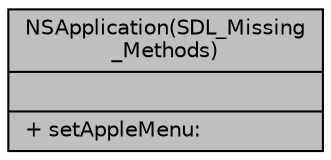 digraph "NSApplication(SDL_Missing_Methods)"
{
  edge [fontname="Helvetica",fontsize="10",labelfontname="Helvetica",labelfontsize="10"];
  node [fontname="Helvetica",fontsize="10",shape=record];
  Node1 [label="{NSApplication(SDL_Missing\l_Methods)\n||+ setAppleMenu:\l}",height=0.2,width=0.4,color="black", fillcolor="grey75", style="filled" fontcolor="black"];
}
